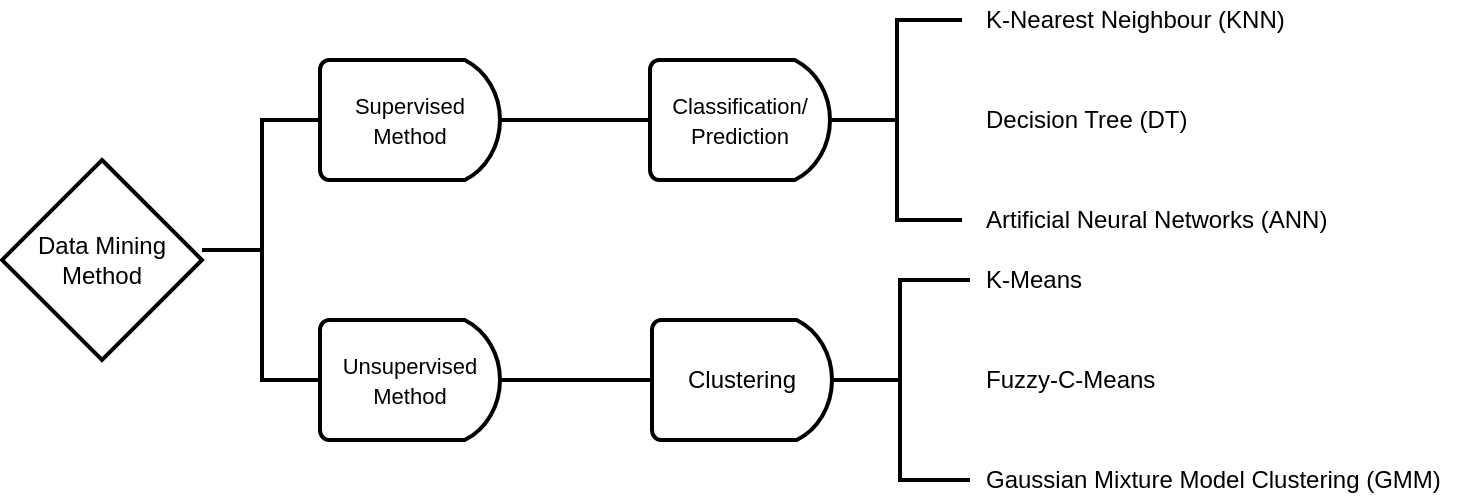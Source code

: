 <mxfile version="12.9.12" type="github">
  <diagram id="_beEtfrxpBb5KSDSfyCr" name="Page-1">
    <mxGraphModel dx="724" dy="537" grid="1" gridSize="10" guides="1" tooltips="1" connect="1" arrows="1" fold="1" page="1" pageScale="1" pageWidth="827" pageHeight="1169" math="0" shadow="0">
      <root>
        <mxCell id="0" />
        <mxCell id="1" parent="0" />
        <mxCell id="aYYMhdhcXoQ1JNNdZFHr-1" value="Data Mining Method" style="strokeWidth=2;html=1;shape=mxgraph.flowchart.decision;whiteSpace=wrap;" parent="1" vertex="1">
          <mxGeometry x="50" y="170" width="100" height="100" as="geometry" />
        </mxCell>
        <mxCell id="aYYMhdhcXoQ1JNNdZFHr-2" value="" style="strokeWidth=2;html=1;shape=mxgraph.flowchart.annotation_2;align=left;labelPosition=right;pointerEvents=1;" parent="1" vertex="1">
          <mxGeometry x="150" y="150" width="60" height="130" as="geometry" />
        </mxCell>
        <mxCell id="aYYMhdhcXoQ1JNNdZFHr-31" value="" style="edgeStyle=orthogonalEdgeStyle;rounded=0;orthogonalLoop=1;jettySize=auto;html=1;endArrow=none;endFill=0;strokeWidth=2;" parent="1" source="aYYMhdhcXoQ1JNNdZFHr-4" target="aYYMhdhcXoQ1JNNdZFHr-30" edge="1">
          <mxGeometry relative="1" as="geometry">
            <Array as="points">
              <mxPoint x="340" y="150" />
              <mxPoint x="340" y="150" />
            </Array>
          </mxGeometry>
        </mxCell>
        <mxCell id="aYYMhdhcXoQ1JNNdZFHr-4" value="&lt;font style=&quot;font-size: 11px&quot;&gt;Supervised Method&lt;/font&gt;" style="strokeWidth=2;html=1;shape=mxgraph.flowchart.delay;whiteSpace=wrap;" parent="1" vertex="1">
          <mxGeometry x="209" y="120" width="90" height="60" as="geometry" />
        </mxCell>
        <mxCell id="aYYMhdhcXoQ1JNNdZFHr-30" value="&lt;span style=&quot;font-size: 11px&quot;&gt;Classification/&lt;br&gt;Prediction&lt;br&gt;&lt;/span&gt;" style="strokeWidth=2;html=1;shape=mxgraph.flowchart.delay;whiteSpace=wrap;" parent="1" vertex="1">
          <mxGeometry x="374" y="120" width="90" height="60" as="geometry" />
        </mxCell>
        <mxCell id="scioIof0hQm534gYRZfn-1" value="" style="edgeStyle=orthogonalEdgeStyle;rounded=0;orthogonalLoop=1;jettySize=auto;html=1;strokeColor=#000000;endArrow=none;endFill=0;strokeWidth=2;" parent="1" source="aYYMhdhcXoQ1JNNdZFHr-5" target="aYYMhdhcXoQ1JNNdZFHr-14" edge="1">
          <mxGeometry relative="1" as="geometry" />
        </mxCell>
        <mxCell id="aYYMhdhcXoQ1JNNdZFHr-5" value="&lt;font style=&quot;font-size: 11px&quot;&gt;Unsupervised Method&lt;/font&gt;" style="strokeWidth=2;html=1;shape=mxgraph.flowchart.delay;whiteSpace=wrap;" parent="1" vertex="1">
          <mxGeometry x="209" y="250" width="90" height="60" as="geometry" />
        </mxCell>
        <mxCell id="aYYMhdhcXoQ1JNNdZFHr-14" value="Clustering" style="strokeWidth=2;html=1;shape=mxgraph.flowchart.delay;whiteSpace=wrap;" parent="1" vertex="1">
          <mxGeometry x="375" y="250" width="90" height="60" as="geometry" />
        </mxCell>
        <mxCell id="aYYMhdhcXoQ1JNNdZFHr-22" value="" style="strokeWidth=2;html=1;shape=mxgraph.flowchart.annotation_2;align=left;labelPosition=right;pointerEvents=1;" parent="1" vertex="1">
          <mxGeometry x="464" y="230" width="70" height="100" as="geometry" />
        </mxCell>
        <mxCell id="aYYMhdhcXoQ1JNNdZFHr-25" value="K-Means" style="text;html=1;align=left;verticalAlign=middle;resizable=0;points=[];autosize=1;" parent="1" vertex="1">
          <mxGeometry x="540" y="220" width="60" height="20" as="geometry" />
        </mxCell>
        <mxCell id="aYYMhdhcXoQ1JNNdZFHr-26" value="Fuzzy-C-Means" style="text;html=1;align=left;verticalAlign=middle;resizable=0;points=[];autosize=1;" parent="1" vertex="1">
          <mxGeometry x="540" y="270" width="100" height="20" as="geometry" />
        </mxCell>
        <mxCell id="aYYMhdhcXoQ1JNNdZFHr-27" value="Gaussian Mixture Model Clustering (GMM)" style="text;html=1;align=left;verticalAlign=middle;resizable=0;points=[];autosize=1;" parent="1" vertex="1">
          <mxGeometry x="540" y="320" width="240" height="20" as="geometry" />
        </mxCell>
        <mxCell id="aYYMhdhcXoQ1JNNdZFHr-35" value="" style="strokeWidth=2;html=1;shape=mxgraph.flowchart.annotation_2;align=left;labelPosition=right;pointerEvents=1;" parent="1" vertex="1">
          <mxGeometry x="465" y="100" width="65" height="100" as="geometry" />
        </mxCell>
        <mxCell id="aYYMhdhcXoQ1JNNdZFHr-39" value="K-Nearest Neighbour (KNN)&amp;nbsp;" style="text;html=1;align=left;verticalAlign=middle;resizable=0;points=[];autosize=1;" parent="1" vertex="1">
          <mxGeometry x="540" y="90" width="170" height="20" as="geometry" />
        </mxCell>
        <mxCell id="aYYMhdhcXoQ1JNNdZFHr-40" value="Decision Tree (DT)" style="text;html=1;align=left;verticalAlign=middle;resizable=0;points=[];autosize=1;" parent="1" vertex="1">
          <mxGeometry x="540" y="140" width="120" height="20" as="geometry" />
        </mxCell>
        <mxCell id="aYYMhdhcXoQ1JNNdZFHr-41" value="Artificial Neural Networks (ANN)" style="text;html=1;align=left;verticalAlign=middle;resizable=0;points=[];autosize=1;" parent="1" vertex="1">
          <mxGeometry x="540" y="190" width="190" height="20" as="geometry" />
        </mxCell>
      </root>
    </mxGraphModel>
  </diagram>
</mxfile>
